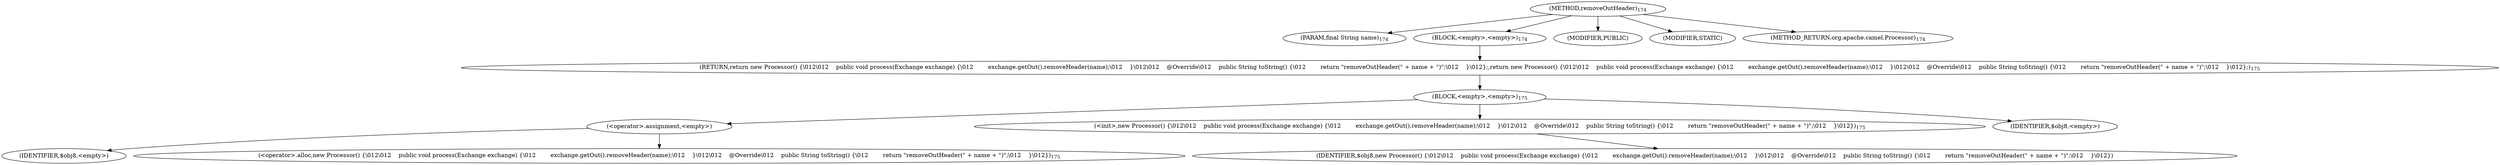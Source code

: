 digraph "removeOutHeader" {  
"138" [label = <(METHOD,removeOutHeader)<SUB>174</SUB>> ]
"139" [label = <(PARAM,final String name)<SUB>174</SUB>> ]
"140" [label = <(BLOCK,&lt;empty&gt;,&lt;empty&gt;)<SUB>174</SUB>> ]
"141" [label = <(RETURN,return new Processor() {\012\012    public void process(Exchange exchange) {\012        exchange.getOut().removeHeader(name);\012    }\012\012    @Override\012    public String toString() {\012        return &quot;removeOutHeader(&quot; + name + &quot;)&quot;;\012    }\012};,return new Processor() {\012\012    public void process(Exchange exchange) {\012        exchange.getOut().removeHeader(name);\012    }\012\012    @Override\012    public String toString() {\012        return &quot;removeOutHeader(&quot; + name + &quot;)&quot;;\012    }\012};)<SUB>175</SUB>> ]
"142" [label = <(BLOCK,&lt;empty&gt;,&lt;empty&gt;)<SUB>175</SUB>> ]
"143" [label = <(&lt;operator&gt;.assignment,&lt;empty&gt;)> ]
"144" [label = <(IDENTIFIER,$obj8,&lt;empty&gt;)> ]
"145" [label = <(&lt;operator&gt;.alloc,new Processor() {\012\012    public void process(Exchange exchange) {\012        exchange.getOut().removeHeader(name);\012    }\012\012    @Override\012    public String toString() {\012        return &quot;removeOutHeader(&quot; + name + &quot;)&quot;;\012    }\012})<SUB>175</SUB>> ]
"146" [label = <(&lt;init&gt;,new Processor() {\012\012    public void process(Exchange exchange) {\012        exchange.getOut().removeHeader(name);\012    }\012\012    @Override\012    public String toString() {\012        return &quot;removeOutHeader(&quot; + name + &quot;)&quot;;\012    }\012})<SUB>175</SUB>> ]
"147" [label = <(IDENTIFIER,$obj8,new Processor() {\012\012    public void process(Exchange exchange) {\012        exchange.getOut().removeHeader(name);\012    }\012\012    @Override\012    public String toString() {\012        return &quot;removeOutHeader(&quot; + name + &quot;)&quot;;\012    }\012})> ]
"148" [label = <(IDENTIFIER,$obj8,&lt;empty&gt;)> ]
"149" [label = <(MODIFIER,PUBLIC)> ]
"150" [label = <(MODIFIER,STATIC)> ]
"151" [label = <(METHOD_RETURN,org.apache.camel.Processor)<SUB>174</SUB>> ]
  "138" -> "139" 
  "138" -> "140" 
  "138" -> "149" 
  "138" -> "150" 
  "138" -> "151" 
  "140" -> "141" 
  "141" -> "142" 
  "142" -> "143" 
  "142" -> "146" 
  "142" -> "148" 
  "143" -> "144" 
  "143" -> "145" 
  "146" -> "147" 
}
